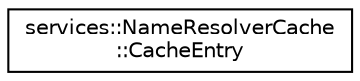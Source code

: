 digraph "Graphical Class Hierarchy"
{
 // INTERACTIVE_SVG=YES
  edge [fontname="Helvetica",fontsize="10",labelfontname="Helvetica",labelfontsize="10"];
  node [fontname="Helvetica",fontsize="10",shape=record];
  rankdir="LR";
  Node0 [label="services::NameResolverCache\l::CacheEntry",height=0.2,width=0.4,color="black", fillcolor="white", style="filled",URL="$de/dc5/structservices_1_1_name_resolver_cache_1_1_cache_entry.html"];
}
